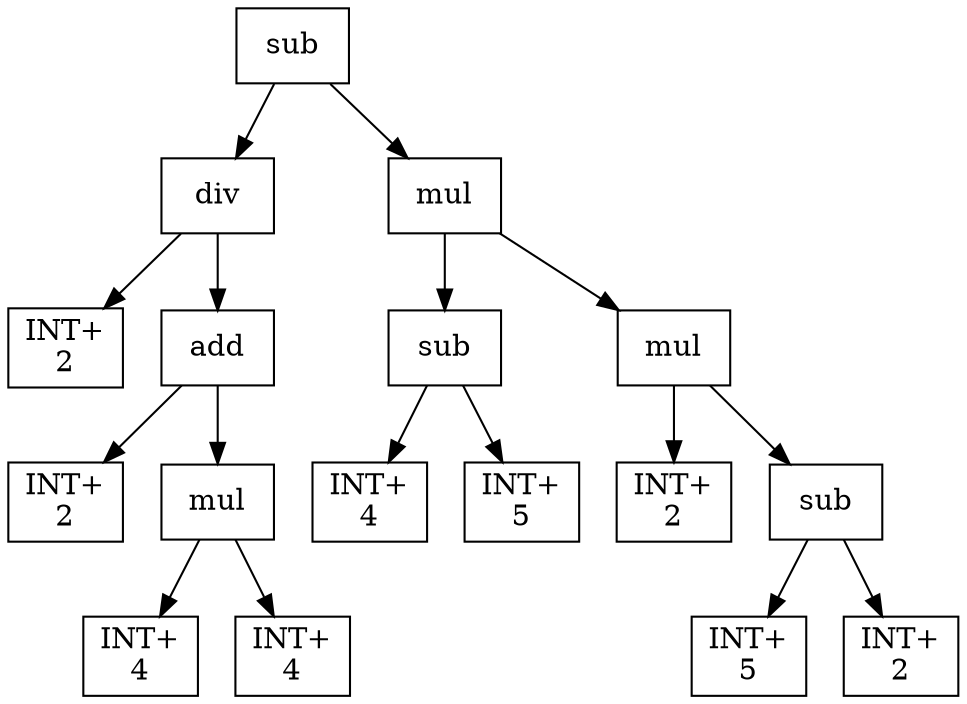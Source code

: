 digraph expr {
  node [shape=box];
  n1 [label="sub"];
  n2 [label="div"];
  n3 [label="INT+\n2"];
  n4 [label="add"];
  n5 [label="INT+\n2"];
  n6 [label="mul"];
  n7 [label="INT+\n4"];
  n8 [label="INT+\n4"];
  n6 -> n7;
  n6 -> n8;
  n4 -> n5;
  n4 -> n6;
  n2 -> n3;
  n2 -> n4;
  n9 [label="mul"];
  n10 [label="sub"];
  n11 [label="INT+\n4"];
  n12 [label="INT+\n5"];
  n10 -> n11;
  n10 -> n12;
  n13 [label="mul"];
  n14 [label="INT+\n2"];
  n15 [label="sub"];
  n16 [label="INT+\n5"];
  n17 [label="INT+\n2"];
  n15 -> n16;
  n15 -> n17;
  n13 -> n14;
  n13 -> n15;
  n9 -> n10;
  n9 -> n13;
  n1 -> n2;
  n1 -> n9;
}